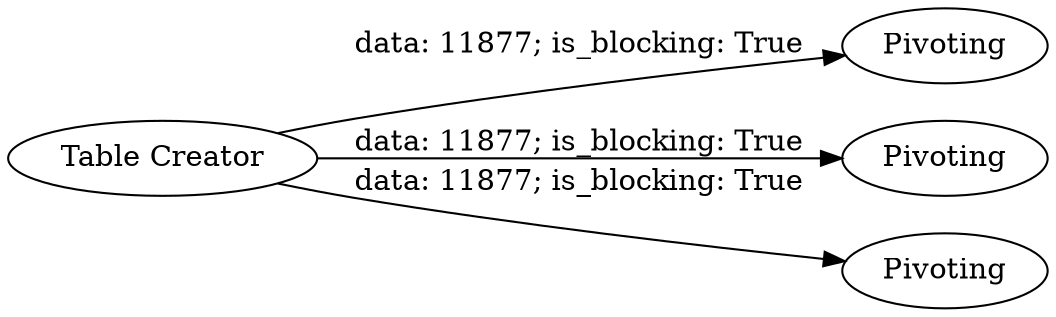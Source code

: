 digraph {
	"5401585858640036494_21" [label=Pivoting]
	"5401585858640036494_4" [label="Table Creator"]
	"5401585858640036494_20" [label=Pivoting]
	"5401585858640036494_19" [label=Pivoting]
	"5401585858640036494_4" -> "5401585858640036494_20" [label="data: 11877; is_blocking: True"]
	"5401585858640036494_4" -> "5401585858640036494_21" [label="data: 11877; is_blocking: True"]
	"5401585858640036494_4" -> "5401585858640036494_19" [label="data: 11877; is_blocking: True"]
	rankdir=LR
}
